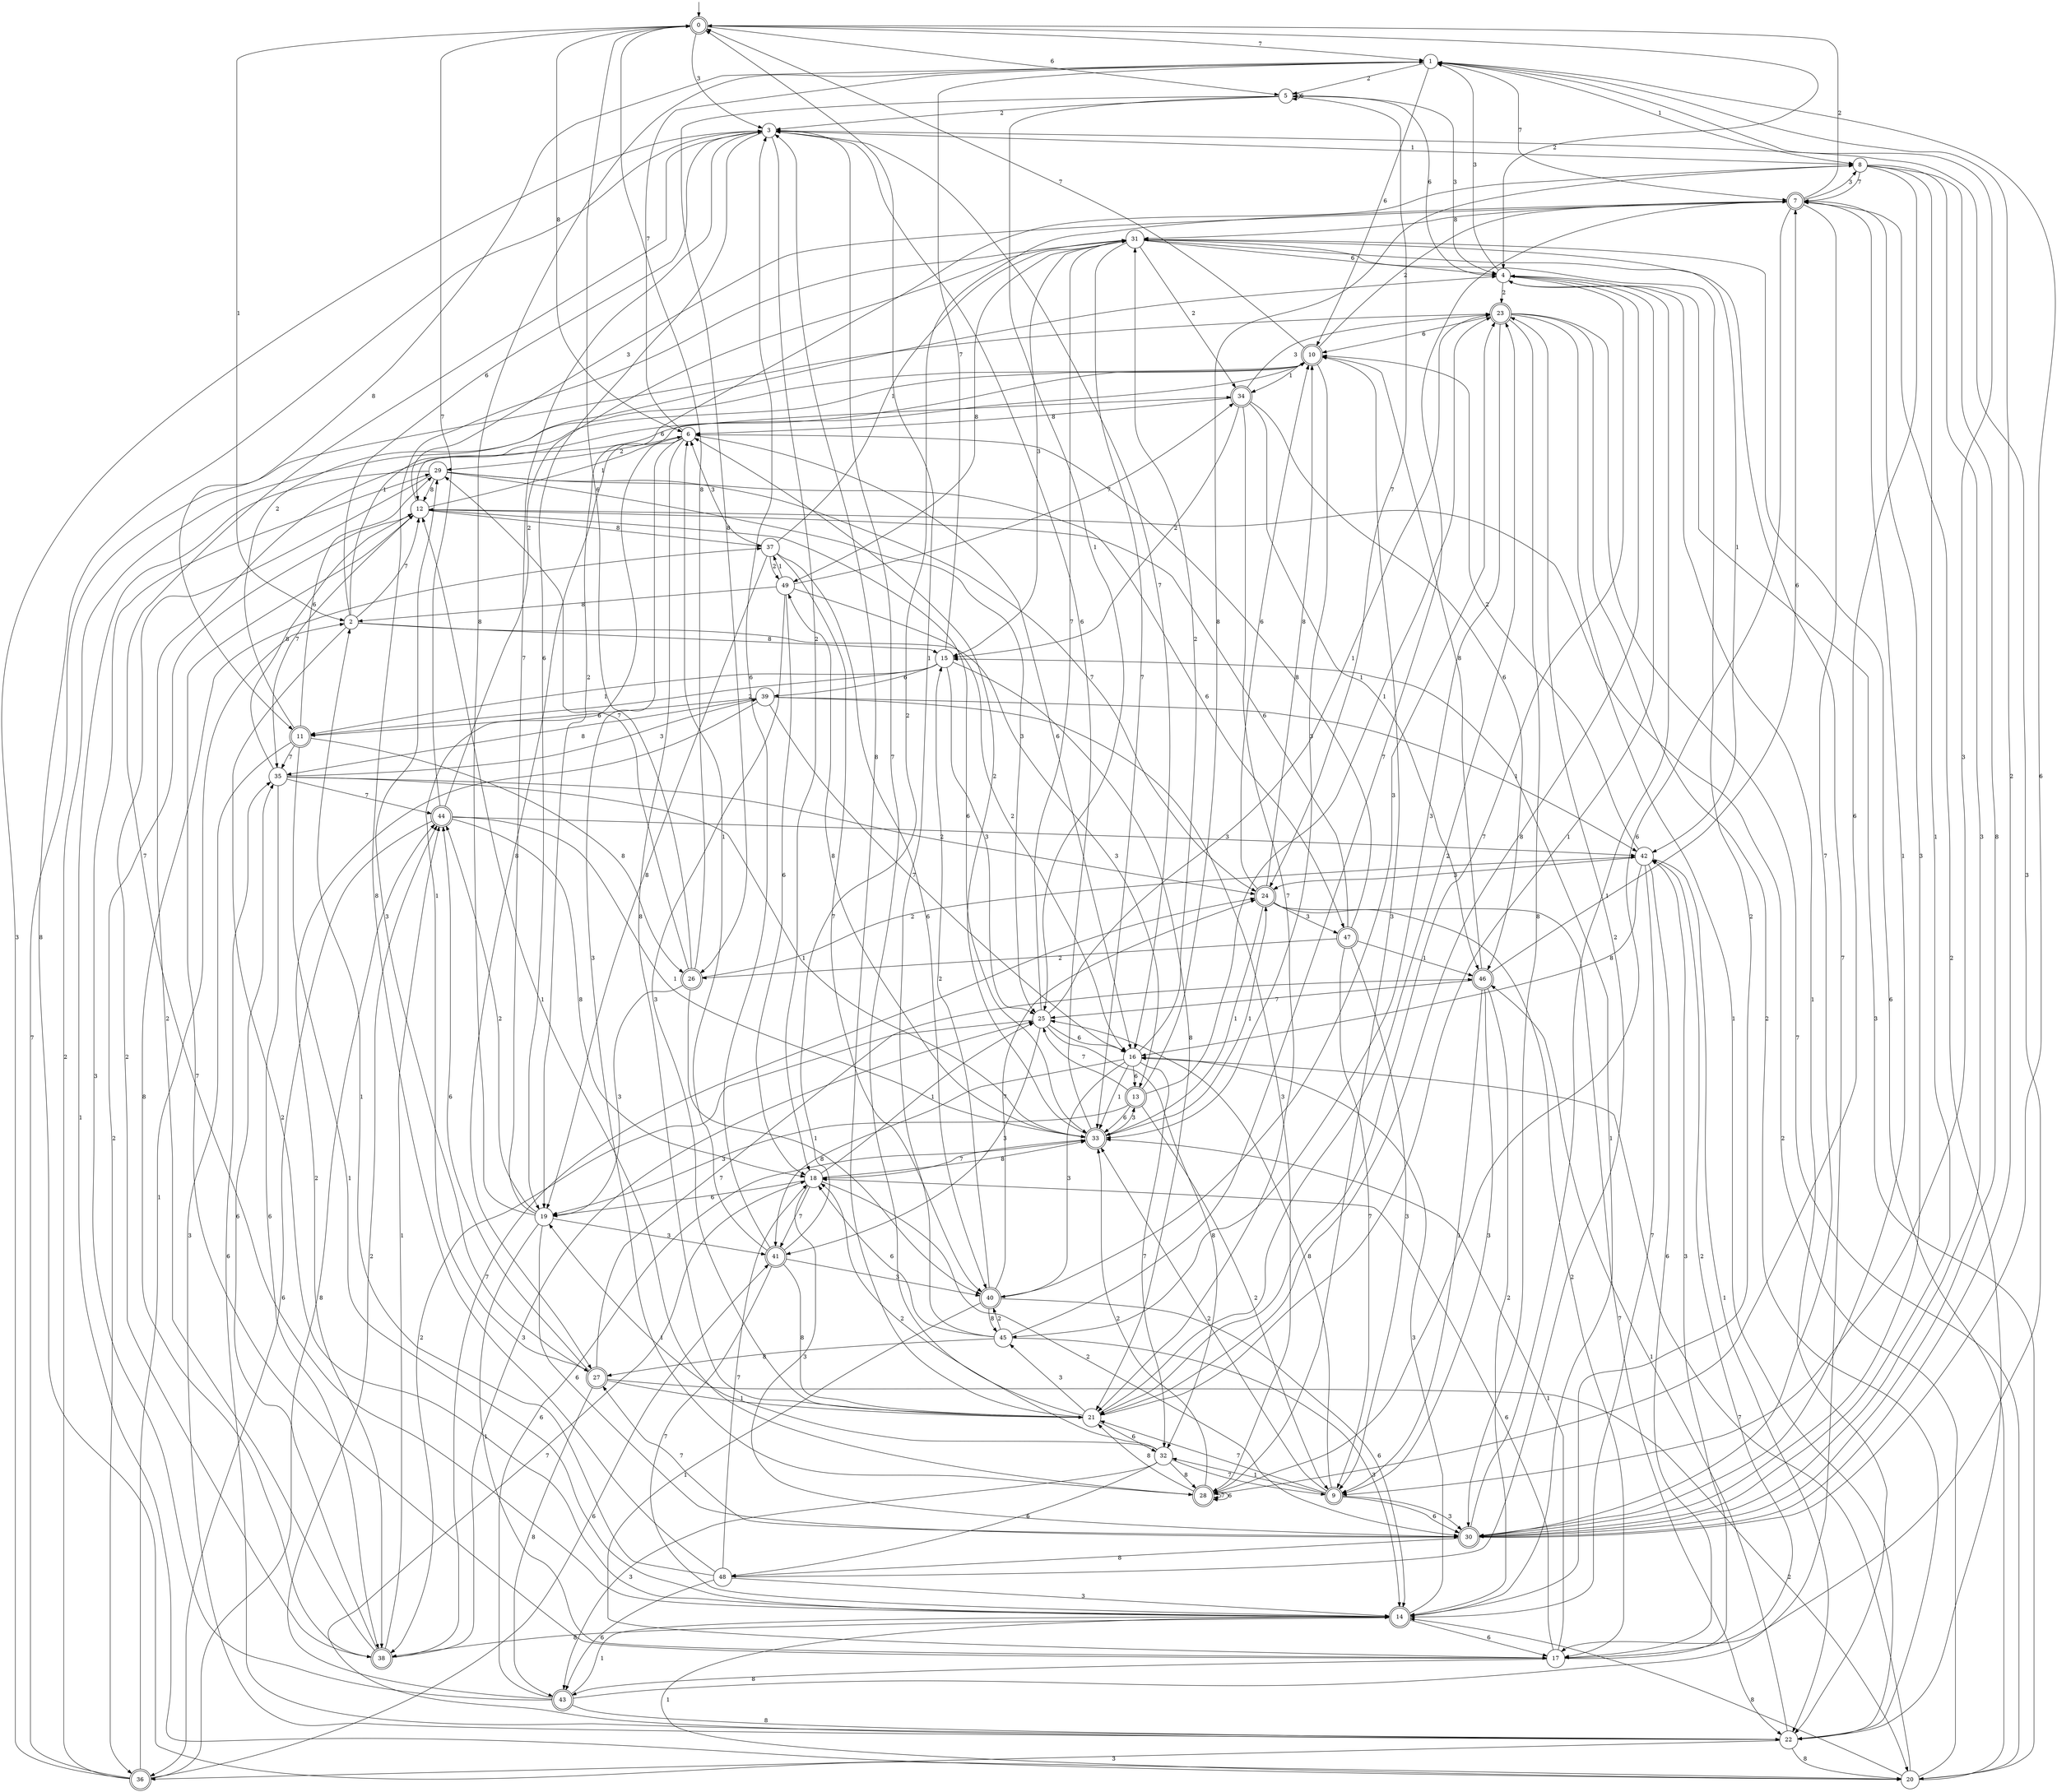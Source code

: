 digraph g {

	s0 [shape="doublecircle" label="0"];
	s1 [shape="circle" label="1"];
	s2 [shape="circle" label="2"];
	s3 [shape="circle" label="3"];
	s4 [shape="circle" label="4"];
	s5 [shape="circle" label="5"];
	s6 [shape="circle" label="6"];
	s7 [shape="doublecircle" label="7"];
	s8 [shape="circle" label="8"];
	s9 [shape="doublecircle" label="9"];
	s10 [shape="doublecircle" label="10"];
	s11 [shape="doublecircle" label="11"];
	s12 [shape="circle" label="12"];
	s13 [shape="doublecircle" label="13"];
	s14 [shape="doublecircle" label="14"];
	s15 [shape="circle" label="15"];
	s16 [shape="circle" label="16"];
	s17 [shape="circle" label="17"];
	s18 [shape="circle" label="18"];
	s19 [shape="circle" label="19"];
	s20 [shape="circle" label="20"];
	s21 [shape="circle" label="21"];
	s22 [shape="circle" label="22"];
	s23 [shape="doublecircle" label="23"];
	s24 [shape="doublecircle" label="24"];
	s25 [shape="circle" label="25"];
	s26 [shape="doublecircle" label="26"];
	s27 [shape="doublecircle" label="27"];
	s28 [shape="doublecircle" label="28"];
	s29 [shape="circle" label="29"];
	s30 [shape="doublecircle" label="30"];
	s31 [shape="circle" label="31"];
	s32 [shape="circle" label="32"];
	s33 [shape="doublecircle" label="33"];
	s34 [shape="doublecircle" label="34"];
	s35 [shape="circle" label="35"];
	s36 [shape="doublecircle" label="36"];
	s37 [shape="circle" label="37"];
	s38 [shape="doublecircle" label="38"];
	s39 [shape="circle" label="39"];
	s40 [shape="doublecircle" label="40"];
	s41 [shape="doublecircle" label="41"];
	s42 [shape="circle" label="42"];
	s43 [shape="doublecircle" label="43"];
	s44 [shape="doublecircle" label="44"];
	s45 [shape="circle" label="45"];
	s46 [shape="doublecircle" label="46"];
	s47 [shape="doublecircle" label="47"];
	s48 [shape="circle" label="48"];
	s49 [shape="circle" label="49"];
	s0 -> s1 [label="7"];
	s0 -> s2 [label="1"];
	s0 -> s3 [label="3"];
	s0 -> s4 [label="2"];
	s0 -> s5 [label="6"];
	s0 -> s6 [label="8"];
	s1 -> s7 [label="7"];
	s1 -> s8 [label="1"];
	s1 -> s9 [label="3"];
	s1 -> s5 [label="2"];
	s1 -> s10 [label="6"];
	s1 -> s11 [label="8"];
	s2 -> s12 [label="7"];
	s2 -> s10 [label="1"];
	s2 -> s13 [label="3"];
	s2 -> s14 [label="2"];
	s2 -> s3 [label="6"];
	s2 -> s15 [label="8"];
	s3 -> s16 [label="7"];
	s3 -> s8 [label="1"];
	s3 -> s17 [label="3"];
	s3 -> s18 [label="2"];
	s3 -> s19 [label="6"];
	s3 -> s20 [label="8"];
	s4 -> s21 [label="7"];
	s4 -> s22 [label="1"];
	s4 -> s1 [label="3"];
	s4 -> s23 [label="2"];
	s4 -> s5 [label="6"];
	s4 -> s21 [label="8"];
	s5 -> s24 [label="7"];
	s5 -> s25 [label="1"];
	s5 -> s4 [label="3"];
	s5 -> s3 [label="2"];
	s5 -> s5 [label="6"];
	s5 -> s26 [label="8"];
	s6 -> s1 [label="7"];
	s6 -> s27 [label="1"];
	s6 -> s28 [label="3"];
	s6 -> s29 [label="2"];
	s6 -> s16 [label="6"];
	s6 -> s21 [label="8"];
	s7 -> s30 [label="7"];
	s7 -> s30 [label="1"];
	s7 -> s8 [label="3"];
	s7 -> s0 [label="2"];
	s7 -> s28 [label="6"];
	s7 -> s31 [label="8"];
	s8 -> s7 [label="7"];
	s8 -> s30 [label="1"];
	s8 -> s30 [label="3"];
	s8 -> s19 [label="2"];
	s8 -> s28 [label="6"];
	s8 -> s30 [label="8"];
	s9 -> s21 [label="7"];
	s9 -> s32 [label="1"];
	s9 -> s30 [label="3"];
	s9 -> s33 [label="2"];
	s9 -> s30 [label="6"];
	s9 -> s25 [label="8"];
	s10 -> s0 [label="7"];
	s10 -> s34 [label="1"];
	s10 -> s33 [label="3"];
	s10 -> s7 [label="2"];
	s10 -> s12 [label="6"];
	s10 -> s27 [label="8"];
	s11 -> s35 [label="7"];
	s11 -> s14 [label="1"];
	s11 -> s22 [label="3"];
	s11 -> s4 [label="2"];
	s11 -> s29 [label="6"];
	s11 -> s26 [label="8"];
	s12 -> s35 [label="7"];
	s12 -> s6 [label="1"];
	s12 -> s7 [label="3"];
	s12 -> s36 [label="2"];
	s12 -> s33 [label="6"];
	s12 -> s37 [label="8"];
	s13 -> s25 [label="7"];
	s13 -> s23 [label="1"];
	s13 -> s19 [label="3"];
	s13 -> s9 [label="2"];
	s13 -> s33 [label="6"];
	s13 -> s8 [label="8"];
	s14 -> s3 [label="7"];
	s14 -> s15 [label="1"];
	s14 -> s16 [label="3"];
	s14 -> s31 [label="2"];
	s14 -> s17 [label="6"];
	s14 -> s38 [label="8"];
	s15 -> s1 [label="7"];
	s15 -> s11 [label="1"];
	s15 -> s25 [label="3"];
	s15 -> s11 [label="2"];
	s15 -> s39 [label="6"];
	s15 -> s21 [label="8"];
	s16 -> s32 [label="7"];
	s16 -> s33 [label="1"];
	s16 -> s40 [label="3"];
	s16 -> s31 [label="2"];
	s16 -> s13 [label="6"];
	s16 -> s41 [label="8"];
	s17 -> s12 [label="7"];
	s17 -> s33 [label="1"];
	s17 -> s42 [label="3"];
	s17 -> s42 [label="2"];
	s17 -> s18 [label="6"];
	s17 -> s43 [label="8"];
	s18 -> s41 [label="7"];
	s18 -> s25 [label="1"];
	s18 -> s30 [label="3"];
	s18 -> s30 [label="2"];
	s18 -> s19 [label="6"];
	s18 -> s33 [label="8"];
	s19 -> s3 [label="7"];
	s19 -> s17 [label="1"];
	s19 -> s41 [label="3"];
	s19 -> s44 [label="2"];
	s19 -> s30 [label="6"];
	s19 -> s1 [label="8"];
	s20 -> s16 [label="7"];
	s20 -> s14 [label="1"];
	s20 -> s4 [label="3"];
	s20 -> s12 [label="2"];
	s20 -> s31 [label="6"];
	s20 -> s14 [label="8"];
	s21 -> s3 [label="7"];
	s21 -> s4 [label="1"];
	s21 -> s45 [label="3"];
	s21 -> s23 [label="2"];
	s21 -> s32 [label="6"];
	s21 -> s3 [label="8"];
	s22 -> s18 [label="7"];
	s22 -> s46 [label="1"];
	s22 -> s36 [label="3"];
	s22 -> s7 [label="2"];
	s22 -> s35 [label="6"];
	s22 -> s20 [label="8"];
	s23 -> s20 [label="7"];
	s23 -> s22 [label="1"];
	s23 -> s45 [label="3"];
	s23 -> s22 [label="2"];
	s23 -> s10 [label="6"];
	s23 -> s30 [label="8"];
	s24 -> s22 [label="7"];
	s24 -> s33 [label="1"];
	s24 -> s47 [label="3"];
	s24 -> s17 [label="2"];
	s24 -> s10 [label="6"];
	s24 -> s10 [label="8"];
	s25 -> s31 [label="7"];
	s25 -> s23 [label="1"];
	s25 -> s41 [label="3"];
	s25 -> s38 [label="2"];
	s25 -> s16 [label="6"];
	s25 -> s32 [label="8"];
	s26 -> s29 [label="7"];
	s26 -> s40 [label="1"];
	s26 -> s19 [label="3"];
	s26 -> s42 [label="2"];
	s26 -> s0 [label="6"];
	s26 -> s0 [label="8"];
	s27 -> s46 [label="7"];
	s27 -> s21 [label="1"];
	s27 -> s29 [label="3"];
	s27 -> s20 [label="2"];
	s27 -> s44 [label="6"];
	s27 -> s43 [label="8"];
	s28 -> s28 [label="7"];
	s28 -> s12 [label="1"];
	s28 -> s10 [label="3"];
	s28 -> s33 [label="2"];
	s28 -> s28 [label="6"];
	s28 -> s21 [label="8"];
	s29 -> s24 [label="7"];
	s29 -> s20 [label="1"];
	s29 -> s25 [label="3"];
	s29 -> s38 [label="2"];
	s29 -> s47 [label="6"];
	s29 -> s12 [label="8"];
	s30 -> s27 [label="7"];
	s30 -> s4 [label="1"];
	s30 -> s7 [label="3"];
	s30 -> s1 [label="2"];
	s30 -> s1 [label="6"];
	s30 -> s48 [label="8"];
	s31 -> s33 [label="7"];
	s31 -> s42 [label="1"];
	s31 -> s15 [label="3"];
	s31 -> s34 [label="2"];
	s31 -> s4 [label="6"];
	s31 -> s49 [label="8"];
	s32 -> s9 [label="7"];
	s32 -> s19 [label="1"];
	s32 -> s43 [label="3"];
	s32 -> s18 [label="2"];
	s32 -> s48 [label="6"];
	s32 -> s28 [label="8"];
	s33 -> s18 [label="7"];
	s33 -> s24 [label="1"];
	s33 -> s13 [label="3"];
	s33 -> s6 [label="2"];
	s33 -> s3 [label="6"];
	s33 -> s49 [label="8"];
	s34 -> s21 [label="7"];
	s34 -> s46 [label="1"];
	s34 -> s23 [label="3"];
	s34 -> s15 [label="2"];
	s34 -> s46 [label="6"];
	s34 -> s6 [label="8"];
	s35 -> s44 [label="7"];
	s35 -> s33 [label="1"];
	s35 -> s39 [label="3"];
	s35 -> s24 [label="2"];
	s35 -> s38 [label="6"];
	s35 -> s12 [label="8"];
	s36 -> s23 [label="7"];
	s36 -> s2 [label="1"];
	s36 -> s3 [label="3"];
	s36 -> s10 [label="2"];
	s36 -> s41 [label="6"];
	s36 -> s44 [label="8"];
	s37 -> s40 [label="7"];
	s37 -> s31 [label="1"];
	s37 -> s6 [label="3"];
	s37 -> s49 [label="2"];
	s37 -> s40 [label="6"];
	s37 -> s19 [label="8"];
	s38 -> s24 [label="7"];
	s38 -> s44 [label="1"];
	s38 -> s25 [label="3"];
	s38 -> s34 [label="2"];
	s38 -> s35 [label="6"];
	s38 -> s37 [label="8"];
	s39 -> s16 [label="7"];
	s39 -> s42 [label="1"];
	s39 -> s28 [label="3"];
	s39 -> s38 [label="2"];
	s39 -> s11 [label="6"];
	s39 -> s35 [label="8"];
	s40 -> s24 [label="7"];
	s40 -> s17 [label="1"];
	s40 -> s23 [label="3"];
	s40 -> s15 [label="2"];
	s40 -> s14 [label="6"];
	s40 -> s45 [label="8"];
	s41 -> s14 [label="7"];
	s41 -> s6 [label="1"];
	s41 -> s40 [label="3"];
	s41 -> s7 [label="2"];
	s41 -> s3 [label="6"];
	s41 -> s21 [label="8"];
	s42 -> s14 [label="7"];
	s42 -> s22 [label="1"];
	s42 -> s24 [label="3"];
	s42 -> s10 [label="2"];
	s42 -> s17 [label="6"];
	s42 -> s16 [label="8"];
	s43 -> s31 [label="7"];
	s43 -> s14 [label="1"];
	s43 -> s29 [label="3"];
	s43 -> s44 [label="2"];
	s43 -> s33 [label="6"];
	s43 -> s22 [label="8"];
	s44 -> s0 [label="7"];
	s44 -> s33 [label="1"];
	s44 -> s42 [label="3"];
	s44 -> s31 [label="2"];
	s44 -> s36 [label="6"];
	s44 -> s18 [label="8"];
	s45 -> s7 [label="7"];
	s45 -> s0 [label="1"];
	s45 -> s14 [label="3"];
	s45 -> s40 [label="2"];
	s45 -> s18 [label="6"];
	s45 -> s27 [label="8"];
	s46 -> s25 [label="7"];
	s46 -> s9 [label="1"];
	s46 -> s9 [label="3"];
	s46 -> s14 [label="2"];
	s46 -> s7 [label="6"];
	s46 -> s10 [label="8"];
	s47 -> s9 [label="7"];
	s47 -> s46 [label="1"];
	s47 -> s9 [label="3"];
	s47 -> s26 [label="2"];
	s47 -> s12 [label="6"];
	s47 -> s6 [label="8"];
	s48 -> s18 [label="7"];
	s48 -> s2 [label="1"];
	s48 -> s14 [label="3"];
	s48 -> s23 [label="2"];
	s48 -> s43 [label="6"];
	s48 -> s31 [label="8"];
	s49 -> s34 [label="7"];
	s49 -> s37 [label="1"];
	s49 -> s21 [label="3"];
	s49 -> s16 [label="2"];
	s49 -> s18 [label="6"];
	s49 -> s2 [label="8"];

__start0 [label="" shape="none" width="0" height="0"];
__start0 -> s0;

}
